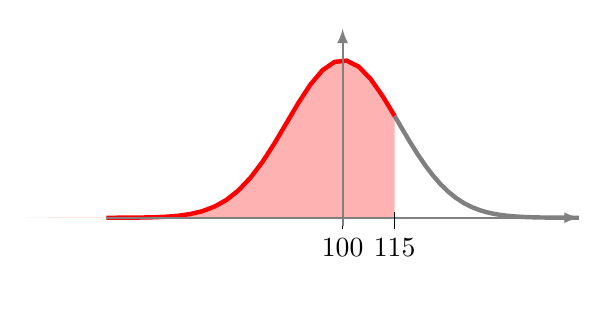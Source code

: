 \begin{tikzpicture}[scale=2]

\def\A{0.33}
% Graphe et aire
  \fill[red!30] (-2,0) -- plot[domain=-1.5:\A] (\x,{exp(-4*\x*\x)}) -- (\A,0) -- cycle; 
% \node at (0.5,0.3) {$\mathcal{A}$};

  \draw[gray, ultra thick] plot[domain=\A:1.5] (\x,{exp(-4*\x*\x)}) ;
  \draw[ultra thick, color=red,domain=-1.5:\A] plot (\x,{exp(-4*\x*\x)}); % node[above right] {$y=\exp(-x^2)$};

% Labels
  \foreach \x/\xtext in {0/100} %, 1/1, 2/2}
  \draw (\x cm,2pt) -- (\x cm,-2pt) node[anchor=north] {$\xtext$};
%  \draw (1pt,1cm) -- (-1pt,1cm) node[anchor=south east] {$1$};
  \node[below, inner sep=10pt] at (0.5,0) {\vphantom{$n=10$}};

% Axes
     \draw[->,>=latex,thick, gray] (-1.5,0)--(1.5,0) ; %node[below,black] {$x$};
     \draw[->,>=latex,thick, gray] (0,-0.05)--(0,1.2);  %node[right,black] {$y$};  

  \draw (\A cm,1pt) -- (\A cm,-2 pt) node[below] {$115$};

 % \node[red,scale=1.2] at (\A-0.5,0.4) {$I(x)$};
\end{tikzpicture}
